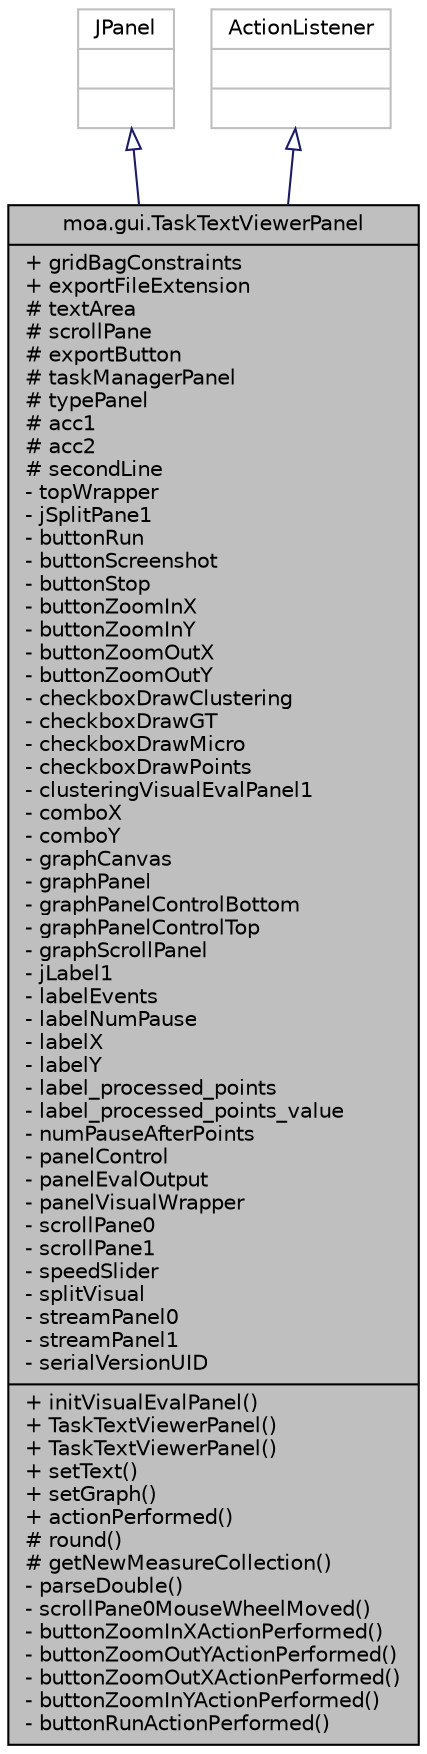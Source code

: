 digraph G
{
  edge [fontname="Helvetica",fontsize="10",labelfontname="Helvetica",labelfontsize="10"];
  node [fontname="Helvetica",fontsize="10",shape=record];
  Node1 [label="{moa.gui.TaskTextViewerPanel\n|+ gridBagConstraints\l+ exportFileExtension\l# textArea\l# scrollPane\l# exportButton\l# taskManagerPanel\l# typePanel\l# acc1\l# acc2\l# secondLine\l- topWrapper\l- jSplitPane1\l- buttonRun\l- buttonScreenshot\l- buttonStop\l- buttonZoomInX\l- buttonZoomInY\l- buttonZoomOutX\l- buttonZoomOutY\l- checkboxDrawClustering\l- checkboxDrawGT\l- checkboxDrawMicro\l- checkboxDrawPoints\l- clusteringVisualEvalPanel1\l- comboX\l- comboY\l- graphCanvas\l- graphPanel\l- graphPanelControlBottom\l- graphPanelControlTop\l- graphScrollPanel\l- jLabel1\l- labelEvents\l- labelNumPause\l- labelX\l- labelY\l- label_processed_points\l- label_processed_points_value\l- numPauseAfterPoints\l- panelControl\l- panelEvalOutput\l- panelVisualWrapper\l- scrollPane0\l- scrollPane1\l- speedSlider\l- splitVisual\l- streamPanel0\l- streamPanel1\l- serialVersionUID\l|+ initVisualEvalPanel()\l+ TaskTextViewerPanel()\l+ TaskTextViewerPanel()\l+ setText()\l+ setGraph()\l+ actionPerformed()\l# round()\l# getNewMeasureCollection()\l- parseDouble()\l- scrollPane0MouseWheelMoved()\l- buttonZoomInXActionPerformed()\l- buttonZoomOutYActionPerformed()\l- buttonZoomOutXActionPerformed()\l- buttonZoomInYActionPerformed()\l- buttonRunActionPerformed()\l}",height=0.2,width=0.4,color="black", fillcolor="grey75", style="filled" fontcolor="black"];
  Node2 -> Node1 [dir=back,color="midnightblue",fontsize="10",style="solid",arrowtail="empty",fontname="Helvetica"];
  Node2 [label="{JPanel\n||}",height=0.2,width=0.4,color="grey75", fillcolor="white", style="filled"];
  Node3 -> Node1 [dir=back,color="midnightblue",fontsize="10",style="solid",arrowtail="empty",fontname="Helvetica"];
  Node3 [label="{ActionListener\n||}",height=0.2,width=0.4,color="grey75", fillcolor="white", style="filled"];
}

